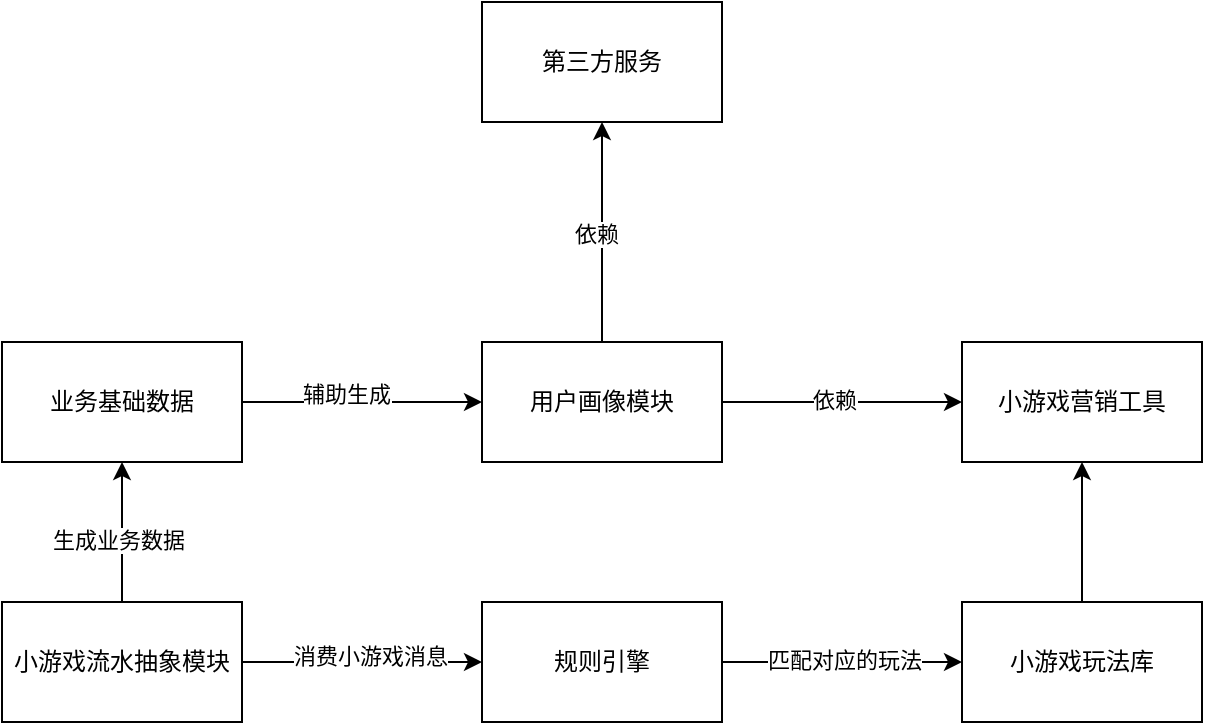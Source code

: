 <mxfile version="21.6.6" type="github">
  <diagram name="第 1 页" id="XypDvt0y7FM2inI-ccsS">
    <mxGraphModel dx="1892" dy="1125" grid="1" gridSize="10" guides="1" tooltips="1" connect="1" arrows="1" fold="1" page="1" pageScale="1" pageWidth="827" pageHeight="1169" math="0" shadow="0">
      <root>
        <mxCell id="0" />
        <mxCell id="1" parent="0" />
        <mxCell id="x85ksWlpWsOPw-1cYPl7-9" style="edgeStyle=orthogonalEdgeStyle;rounded=0;orthogonalLoop=1;jettySize=auto;html=1;" parent="1" source="x85ksWlpWsOPw-1cYPl7-1" target="x85ksWlpWsOPw-1cYPl7-8" edge="1">
          <mxGeometry relative="1" as="geometry" />
        </mxCell>
        <mxCell id="x85ksWlpWsOPw-1cYPl7-10" value="匹配对应的玩法" style="edgeLabel;html=1;align=center;verticalAlign=middle;resizable=0;points=[];" parent="x85ksWlpWsOPw-1cYPl7-9" vertex="1" connectable="0">
          <mxGeometry x="0.018" y="1" relative="1" as="geometry">
            <mxPoint as="offset" />
          </mxGeometry>
        </mxCell>
        <mxCell id="x85ksWlpWsOPw-1cYPl7-1" value="规则引擎" style="rounded=0;whiteSpace=wrap;html=1;" parent="1" vertex="1">
          <mxGeometry x="270" y="370" width="120" height="60" as="geometry" />
        </mxCell>
        <mxCell id="x85ksWlpWsOPw-1cYPl7-5" style="edgeStyle=orthogonalEdgeStyle;rounded=0;orthogonalLoop=1;jettySize=auto;html=1;" parent="1" source="x85ksWlpWsOPw-1cYPl7-2" target="x85ksWlpWsOPw-1cYPl7-1" edge="1">
          <mxGeometry relative="1" as="geometry" />
        </mxCell>
        <mxCell id="x85ksWlpWsOPw-1cYPl7-6" value="消费小游戏消息" style="edgeLabel;html=1;align=center;verticalAlign=middle;resizable=0;points=[];" parent="x85ksWlpWsOPw-1cYPl7-5" vertex="1" connectable="0">
          <mxGeometry x="0.06" y="3" relative="1" as="geometry">
            <mxPoint as="offset" />
          </mxGeometry>
        </mxCell>
        <mxCell id="i-OBkGz8lRGeeGH-D7Ns-5" value="" style="edgeStyle=orthogonalEdgeStyle;rounded=0;orthogonalLoop=1;jettySize=auto;html=1;" edge="1" parent="1" source="x85ksWlpWsOPw-1cYPl7-2" target="i-OBkGz8lRGeeGH-D7Ns-4">
          <mxGeometry relative="1" as="geometry" />
        </mxCell>
        <mxCell id="i-OBkGz8lRGeeGH-D7Ns-9" value="生成业务数据" style="edgeLabel;html=1;align=center;verticalAlign=middle;resizable=0;points=[];" vertex="1" connectable="0" parent="i-OBkGz8lRGeeGH-D7Ns-5">
          <mxGeometry x="-0.1" y="2" relative="1" as="geometry">
            <mxPoint as="offset" />
          </mxGeometry>
        </mxCell>
        <mxCell id="x85ksWlpWsOPw-1cYPl7-2" value="小游戏流水抽象模块" style="rounded=0;whiteSpace=wrap;html=1;" parent="1" vertex="1">
          <mxGeometry x="30" y="370" width="120" height="60" as="geometry" />
        </mxCell>
        <mxCell id="i-OBkGz8lRGeeGH-D7Ns-12" style="edgeStyle=orthogonalEdgeStyle;rounded=0;orthogonalLoop=1;jettySize=auto;html=1;entryX=0.5;entryY=1;entryDx=0;entryDy=0;" edge="1" parent="1" source="x85ksWlpWsOPw-1cYPl7-8" target="x85ksWlpWsOPw-1cYPl7-12">
          <mxGeometry relative="1" as="geometry" />
        </mxCell>
        <mxCell id="x85ksWlpWsOPw-1cYPl7-8" value="小游戏玩法库" style="rounded=0;whiteSpace=wrap;html=1;" parent="1" vertex="1">
          <mxGeometry x="510" y="370" width="120" height="60" as="geometry" />
        </mxCell>
        <mxCell id="x85ksWlpWsOPw-1cYPl7-12" value="小游戏营销工具" style="rounded=0;whiteSpace=wrap;html=1;" parent="1" vertex="1">
          <mxGeometry x="510" y="240" width="120" height="60" as="geometry" />
        </mxCell>
        <mxCell id="i-OBkGz8lRGeeGH-D7Ns-7" style="edgeStyle=orthogonalEdgeStyle;rounded=0;orthogonalLoop=1;jettySize=auto;html=1;" edge="1" parent="1" source="i-OBkGz8lRGeeGH-D7Ns-2" target="i-OBkGz8lRGeeGH-D7Ns-6">
          <mxGeometry relative="1" as="geometry" />
        </mxCell>
        <mxCell id="i-OBkGz8lRGeeGH-D7Ns-15" value="依赖" style="edgeLabel;html=1;align=center;verticalAlign=middle;resizable=0;points=[];" vertex="1" connectable="0" parent="i-OBkGz8lRGeeGH-D7Ns-7">
          <mxGeometry x="-0.018" y="3" relative="1" as="geometry">
            <mxPoint as="offset" />
          </mxGeometry>
        </mxCell>
        <mxCell id="i-OBkGz8lRGeeGH-D7Ns-8" style="edgeStyle=orthogonalEdgeStyle;rounded=0;orthogonalLoop=1;jettySize=auto;html=1;entryX=0;entryY=0.5;entryDx=0;entryDy=0;" edge="1" parent="1" source="i-OBkGz8lRGeeGH-D7Ns-2" target="x85ksWlpWsOPw-1cYPl7-12">
          <mxGeometry relative="1" as="geometry" />
        </mxCell>
        <mxCell id="i-OBkGz8lRGeeGH-D7Ns-16" value="依赖" style="edgeLabel;html=1;align=center;verticalAlign=middle;resizable=0;points=[];" vertex="1" connectable="0" parent="i-OBkGz8lRGeeGH-D7Ns-8">
          <mxGeometry x="-0.071" y="1" relative="1" as="geometry">
            <mxPoint as="offset" />
          </mxGeometry>
        </mxCell>
        <mxCell id="i-OBkGz8lRGeeGH-D7Ns-2" value="用户画像模块" style="rounded=0;whiteSpace=wrap;html=1;" vertex="1" parent="1">
          <mxGeometry x="270" y="240" width="120" height="60" as="geometry" />
        </mxCell>
        <mxCell id="i-OBkGz8lRGeeGH-D7Ns-13" style="edgeStyle=orthogonalEdgeStyle;rounded=0;orthogonalLoop=1;jettySize=auto;html=1;entryX=0;entryY=0.5;entryDx=0;entryDy=0;" edge="1" parent="1" source="i-OBkGz8lRGeeGH-D7Ns-4" target="i-OBkGz8lRGeeGH-D7Ns-2">
          <mxGeometry relative="1" as="geometry" />
        </mxCell>
        <mxCell id="i-OBkGz8lRGeeGH-D7Ns-14" value="辅助生成" style="edgeLabel;html=1;align=center;verticalAlign=middle;resizable=0;points=[];" vertex="1" connectable="0" parent="i-OBkGz8lRGeeGH-D7Ns-13">
          <mxGeometry x="-0.14" y="4" relative="1" as="geometry">
            <mxPoint as="offset" />
          </mxGeometry>
        </mxCell>
        <mxCell id="i-OBkGz8lRGeeGH-D7Ns-4" value="业务基础数据" style="rounded=0;whiteSpace=wrap;html=1;" vertex="1" parent="1">
          <mxGeometry x="30" y="240" width="120" height="60" as="geometry" />
        </mxCell>
        <mxCell id="i-OBkGz8lRGeeGH-D7Ns-6" value="第三方服务" style="rounded=0;whiteSpace=wrap;html=1;" vertex="1" parent="1">
          <mxGeometry x="270" y="70" width="120" height="60" as="geometry" />
        </mxCell>
      </root>
    </mxGraphModel>
  </diagram>
</mxfile>
